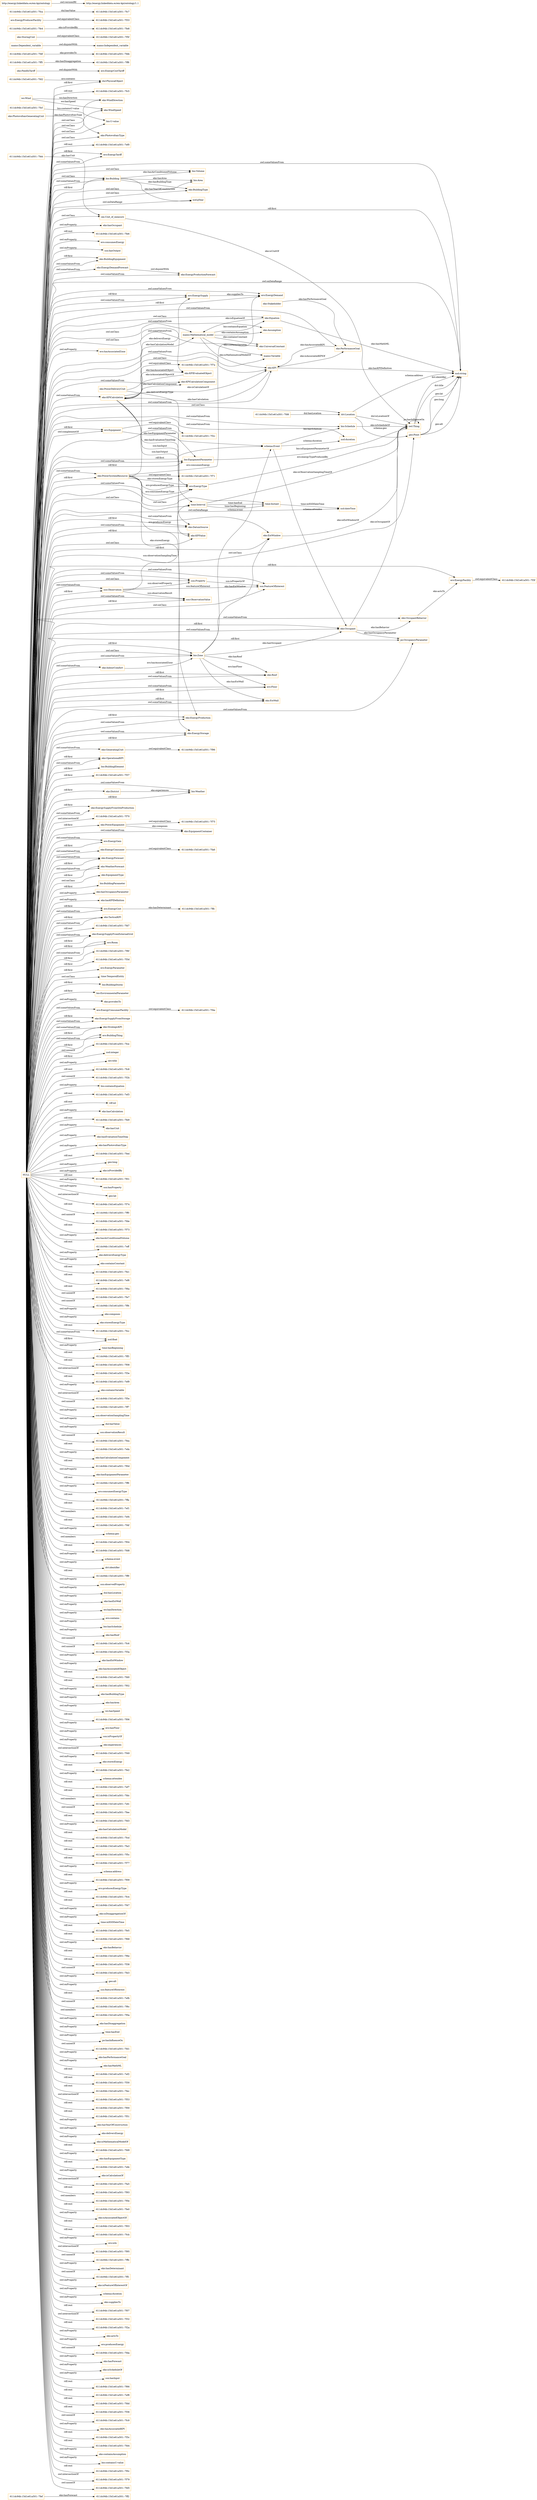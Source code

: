 digraph ar2dtool_diagram { 
rankdir=LR;
size="1501"
node [shape = rectangle, color="orange"]; "-611dc94b:15d1e61a501:-7ff2" "ero:EnergyTariff" "eko:BuildingType" "eko:FeedInTariff" "eko:PhotovoltaicGeneratingUnit" "eko:BuildingEquipment" "eko:EnergyDemandForecast" "-611dc94b:15d1e61a501:-7f71" "bio:Volume" "eko:EnergyProductionForecast" "eko:PowerSystemResource" "-611dc94b:15d1e61a501:-7ff8" "eko:GeneratingUnit" "eko:Roof" "eko:OperationalKPI" "eko:KPICalculationComponent" "bio:BuildingElement" "-611dc94b:15d1e61a501:-7fdf" "ero:EnergySupply" "-611dc94b:15d1e61a501:-7f37" "mamo:Independent_variable" "eko:StoringUnit" "bio:Weather" "eko:EnergySupplyFromSiteProduction" "ssn:ObservationValue" "dul:PhysicalObject" "eko:OccupantBehavior" "eko:PowerEquipment" "ero:EnergyGain" "eko:PowerDeliveryUnit" "eko:EnergyConsumer" "-611dc94b:15d1e61a501:-7f5f" "-611dc94b:15d1e61a501:-7f4a" "eko:EnergyForecast" "eko:WeatherForecast" "eko:KPICalculation" "-611dc94b:15d1e61a501:-7fef" "time:Instant" "-611dc94b:15d1e61a501:-7fe8" "eko:KPI" "eko:EquipmentType" "eko:District" "bio:BuildingParameter" "ero:EnergyProducerFacility" "-611dc94b:15d1e61a501:-7fcf" "wo:Wind" "eko:Equation" "bio:Building" "-611dc94b:15d1e61a501:-7fa6" "eko:WindDirection" "eko:DatumSource" "om:Unit_of_measure" "schema:Event" "ero:EnergyType" "eko:IndoorComfort" "ero:EnergyDemand" "ero:EnergyCost" "-611dc94b:15d1e61a501:-7feb" "eko:TacticalKPI" "-611dc94b:15d1e61a501:-7f7a" "ero:Floor" "-611dc94b:15d1e61a501:-7fd6" "-611dc94b:15d1e61a501:-7f96" "-611dc94b:15d1e61a501:-7fca" "bio:U-value" "bio:Area" "-611dc94b:15d1e61a501:-7ffc" "eko:EnergySupplyFromExternalGrid" "bio:Schedule" "-611dc94b:15d1e61a501:-7f2c" "eko:Assumption" "eko:PerformanceGoal" "mamo:Variable" "eko:ExtWindow" "-611dc94b:15d1e61a501:-7fdb" "ero:Room" "eko:Stakeholder" "eko:KPIEvaluatedObject" "-611dc94b:15d1e61a501:-7f6f" "bio:EquipmentParameter" "owl:Thing" "-611dc94b:15d1e61a501:-7f3d" "ero:EnergyParameter" "ssn:Property" "-611dc94b:15d1e61a501:-7f75" "eko:EquipmentContainer" "eko:EnergyProduction" "eko:UniversalConstant" "eko:ExtWall" "-611dc94b:15d1e61a501:-7fe4" "time:TemporalEntity" "bio:BuildingStorey" "ero:EnergyFacility" "bio:EnvironmentalParameter" "eko:PhotovoltaicType" "eko:WindSpeed" "eko:KPIValue" "ero:EnergyConsumerFacility" "-611dc94b:15d1e61a501:-7ff5" "geo:Point" "-611dc94b:15d1e61a501:-7f3f" "ssn:FeatureOfInterest" "ero:EnergyCostTariff" "po:OccupancyParameter" "dct:Location" "eko:EnergySupplyFromStorage" "-611dc94b:15d1e61a501:-7fd2" "mamo:Mathematical_model" "ero:Equipment" "eko:StrategicKPI" "bio:Zone" "-611dc94b:15d1e61a501:-7f33" "ssn:Observation" "ero:BuildingThing" "eko:EnergyStorage" "time:Interval" "eko:Occupant" "mamo:Dependent_variable" ; /*classes style*/
	"ero:EnergyProducerFacility" -> "-611dc94b:15d1e61a501:-7f33" [ label = "owl:equivalentClass" ];
	"eko:StoringUnit" -> "-611dc94b:15d1e61a501:-7f5f" [ label = "owl:equivalentClass" ];
	"eko:EnergyConsumer" -> "-611dc94b:15d1e61a501:-7fa6" [ label = "owl:equivalentClass" ];
	"eko:GeneratingUnit" -> "-611dc94b:15d1e61a501:-7f96" [ label = "owl:equivalentClass" ];
	"NULL" -> "-611dc94b:15d1e61a501:-7fce" [ label = "owl:unionOf" ];
	"NULL" -> "xsd:integer" [ label = "rdf:first" ];
	"NULL" -> "time:Interval" [ label = "owl:onClass" ];
	"NULL" -> "dct:title" [ label = "owl:onProperty" ];
	"NULL" -> "eko:EnergySupplyFromSiteProduction" [ label = "rdf:first" ];
	"NULL" -> "bio:Weather" [ label = "rdf:first" ];
	"NULL" -> "-611dc94b:15d1e61a501:-7fc8" [ label = "rdf:rest" ];
	"NULL" -> "eko:Roof" [ label = "rdf:first" ];
	"NULL" -> "-611dc94b:15d1e61a501:-7f2b" [ label = "owl:unionOf" ];
	"NULL" -> "bio:Zone" [ label = "rdf:first" ];
	"NULL" -> "ero:Floor" [ label = "owl:someValuesFrom" ];
	"NULL" -> "bio:containsEquation" [ label = "owl:onProperty" ];
	"NULL" -> "-611dc94b:15d1e61a501:-7ef3" [ label = "rdf:rest" ];
	"NULL" -> "rdf:nil" [ label = "rdf:rest" ];
	"NULL" -> "eko:hasCalculation" [ label = "owl:onProperty" ];
	"NULL" -> "-611dc94b:15d1e61a501:-7fe9" [ label = "rdf:rest" ];
	"NULL" -> "eko:hasUnit" [ label = "owl:onProperty" ];
	"NULL" -> "eko:hasEvaluationTimeStep" [ label = "owl:onProperty" ];
	"NULL" -> "eko:hasPhotovoltaicType" [ label = "owl:onProperty" ];
	"NULL" -> "-611dc94b:15d1e61a501:-7fed" [ label = "rdf:rest" ];
	"NULL" -> "eko:StrategicKPI" [ label = "owl:someValuesFrom" ];
	"NULL" -> "ero:EnergyParameter" [ label = "rdf:first" ];
	"NULL" -> "geo:long" [ label = "owl:onProperty" ];
	"NULL" -> "eko:isProvidedBy" [ label = "owl:onProperty" ];
	"NULL" -> "-611dc94b:15d1e61a501:-7f01" [ label = "rdf:rest" ];
	"NULL" -> "ssn:hasProperty" [ label = "owl:onProperty" ];
	"NULL" -> "ero:Room" [ label = "rdf:first" ];
	"NULL" -> "geo:lat" [ label = "owl:onProperty" ];
	"NULL" -> "eko:BuildingEquipment" [ label = "rdf:first" ];
	"NULL" -> "bio:U-value" [ label = "owl:onClass" ];
	"NULL" -> "-611dc94b:15d1e61a501:-7f74" [ label = "owl:intersectionOf" ];
	"NULL" -> "eko:BuildingType" [ label = "owl:onClass" ];
	"NULL" -> "-611dc94b:15d1e61a501:-7ff0" [ label = "rdf:rest" ];
	"NULL" -> "-611dc94b:15d1e61a501:-7fde" [ label = "owl:unionOf" ];
	"NULL" -> "-611dc94b:15d1e61a501:-7f73" [ label = "rdf:rest" ];
	"NULL" -> "eko:hasAirConditionedVolume" [ label = "owl:onProperty" ];
	"NULL" -> "-611dc94b:15d1e61a501:-7eff" [ label = "rdf:rest" ];
	"NULL" -> "eko:deliversEnergyType" [ label = "owl:onProperty" ];
	"NULL" -> "eko:Roof" [ label = "owl:someValuesFrom" ];
	"NULL" -> "eko:WeatherForecast" [ label = "owl:someValuesFrom" ];
	"NULL" -> "ero:BuildingThing" [ label = "owl:someValuesFrom" ];
	"NULL" -> "bio:BuildingElement" [ label = "rdf:first" ];
	"NULL" -> "eko:containsConstant" [ label = "owl:onProperty" ];
	"NULL" -> "eko:EnergyProduction" [ label = "owl:someValuesFrom" ];
	"NULL" -> "-611dc94b:15d1e61a501:-7fe1" [ label = "rdf:rest" ];
	"NULL" -> "eko:KPI" [ label = "owl:someValuesFrom" ];
	"NULL" -> "-611dc94b:15d1e61a501:-7ef6" [ label = "rdf:rest" ];
	"NULL" -> "eko:StrategicKPI" [ label = "rdf:first" ];
	"NULL" -> "ero:Equipment" [ label = "owl:complementOf" ];
	"NULL" -> "-611dc94b:15d1e61a501:-7f6a" [ label = "rdf:rest" ];
	"NULL" -> "-611dc94b:15d1e61a501:-7fe7" [ label = "owl:unionOf" ];
	"NULL" -> "ero:EnergyCost" [ label = "rdf:first" ];
	"NULL" -> "eko:Occupant" [ label = "rdf:first" ];
	"NULL" -> "-611dc94b:15d1e61a501:-7ff4" [ label = "owl:unionOf" ];
	"NULL" -> "eko:composes" [ label = "owl:onProperty" ];
	"NULL" -> "eko:storesEnergyType" [ label = "owl:onProperty" ];
	"NULL" -> "-611dc94b:15d1e61a501:-7fcc" [ label = "rdf:rest" ];
	"NULL" -> "dul:PhysicalObject" [ label = "rdf:first" ];
	"NULL" -> "xsd:float" [ label = "owl:someValuesFrom" ];
	"NULL" -> "xsd:float" [ label = "rdf:first" ];
	"NULL" -> "time:hasBeginning" [ label = "owl:onProperty" ];
	"NULL" -> "-611dc94b:15d1e61a501:-7ff3" [ label = "rdf:rest" ];
	"NULL" -> "-611dc94b:15d1e61a501:-7f08" [ label = "rdf:rest" ];
	"NULL" -> "ssn:FeatureOfInterest" [ label = "owl:onClass" ];
	"NULL" -> "eko:TacticalKPI" [ label = "rdf:first" ];
	"NULL" -> "-611dc94b:15d1e61a501:-7f3e" [ label = "owl:intersectionOf" ];
	"NULL" -> "-611dc94b:15d1e61a501:-7ef9" [ label = "rdf:rest" ];
	"NULL" -> "eko:containsVariable" [ label = "owl:onProperty" ];
	"NULL" -> "-611dc94b:15d1e61a501:-7f5e" [ label = "owl:intersectionOf" ];
	"NULL" -> "eko:DatumSource" [ label = "rdf:first" ];
	"NULL" -> "-611dc94b:15d1e61a501:-7f6f" [ label = "rdf:first" ];
	"NULL" -> "-611dc94b:15d1e61a501:-7ff7" [ label = "owl:unionOf" ];
	"NULL" -> "ssn:observationSamplingTime" [ label = "owl:onProperty" ];
	"NULL" -> "dul:hasValue" [ label = "owl:onProperty" ];
	"NULL" -> "eko:EnergyForecast" [ label = "owl:someValuesFrom" ];
	"NULL" -> "ssn:observationResult" [ label = "owl:onProperty" ];
	"NULL" -> "-611dc94b:15d1e61a501:-7fea" [ label = "owl:unionOf" ];
	"NULL" -> "-611dc94b:15d1e61a501:-7efa" [ label = "rdf:rest" ];
	"NULL" -> "eko:IndoorComfort" [ label = "owl:someValuesFrom" ];
	"NULL" -> "eko:hasCalculationComponent" [ label = "owl:onProperty" ];
	"NULL" -> "-611dc94b:15d1e61a501:-7f0d" [ label = "rdf:rest" ];
	"NULL" -> "eko:hasEquipmentParameter" [ label = "owl:onProperty" ];
	"NULL" -> "eko:PhotovoltaicType" [ label = "owl:onClass" ];
	"NULL" -> "-611dc94b:15d1e61a501:-7ff6" [ label = "rdf:rest" ];
	"NULL" -> "ero:consumesEnergyType" [ label = "owl:onProperty" ];
	"NULL" -> "-611dc94b:15d1e61a501:-7ffa" [ label = "rdf:rest" ];
	"NULL" -> "geo:Point" [ label = "owl:onClass" ];
	"NULL" -> "eko:KPICalculation" [ label = "owl:someValuesFrom" ];
	"NULL" -> "dct:Location" [ label = "owl:onClass" ];
	"NULL" -> "-611dc94b:15d1e61a501:-7ef1" [ label = "rdf:rest" ];
	"NULL" -> "-611dc94b:15d1e61a501:-7ef4" [ label = "owl:members" ];
	"NULL" -> "eko:EnergySupplyFromExternalGrid" [ label = "owl:someValuesFrom" ];
	"NULL" -> "-611dc94b:15d1e61a501:-7f4f" [ label = "rdf:rest" ];
	"NULL" -> "eko:Assumption" [ label = "owl:someValuesFrom" ];
	"NULL" -> "schema:geo" [ label = "owl:onProperty" ];
	"NULL" -> "ero:EnergySupply" [ label = "owl:someValuesFrom" ];
	"NULL" -> "bio:EquipmentParameter" [ label = "rdf:first" ];
	"NULL" -> "-611dc94b:15d1e61a501:-7f04" [ label = "owl:members" ];
	"NULL" -> "ssn:Observation" [ label = "rdf:first" ];
	"NULL" -> "ero:Floor" [ label = "rdf:first" ];
	"NULL" -> "eko:EquipmentType" [ label = "owl:onClass" ];
	"NULL" -> "-611dc94b:15d1e61a501:-7fd8" [ label = "rdf:rest" ];
	"NULL" -> "schema:event" [ label = "owl:onProperty" ];
	"NULL" -> "dct:identifier" [ label = "owl:onProperty" ];
	"NULL" -> "ssn:Property" [ label = "owl:someValuesFrom" ];
	"NULL" -> "eko:ExtWall" [ label = "rdf:first" ];
	"NULL" -> "eko:KPI" [ label = "owl:onClass" ];
	"NULL" -> "-611dc94b:15d1e61a501:-7ff9" [ label = "rdf:rest" ];
	"NULL" -> "eko:EnergySupplyFromStorage" [ label = "rdf:first" ];
	"NULL" -> "ssn:observedProperty" [ label = "owl:onProperty" ];
	"NULL" -> "dul:hasLocation" [ label = "owl:onProperty" ];
	"NULL" -> "eko:EnergyProduction" [ label = "rdf:first" ];
	"NULL" -> "eko:hasExtWall" [ label = "owl:onProperty" ];
	"NULL" -> "wo:hasDirection" [ label = "owl:onProperty" ];
	"NULL" -> "eko:OperationalKPI" [ label = "rdf:first" ];
	"NULL" -> "ero:EnergySupply" [ label = "rdf:first" ];
	"NULL" -> "xsd:string" [ label = "owl:someValuesFrom" ];
	"NULL" -> "eko:PowerSystemResource" [ label = "rdf:first" ];
	"NULL" -> "ero:contains" [ label = "owl:onProperty" ];
	"NULL" -> "bio:hasSchedule" [ label = "owl:onProperty" ];
	"NULL" -> "eko:hasRoof" [ label = "owl:onProperty" ];
	"NULL" -> "-611dc94b:15d1e61a501:-7fc6" [ label = "owl:unionOf" ];
	"NULL" -> "-611dc94b:15d1e61a501:-7f3a" [ label = "owl:unionOf" ];
	"NULL" -> "eko:hasExtWindow" [ label = "owl:onProperty" ];
	"NULL" -> "eko:hasAssociatedObject" [ label = "owl:onProperty" ];
	"NULL" -> "eko:ExtWall" [ label = "owl:someValuesFrom" ];
	"NULL" -> "-611dc94b:15d1e61a501:-7fd0" [ label = "rdf:rest" ];
	"NULL" -> "-611dc94b:15d1e61a501:-7f02" [ label = "rdf:rest" ];
	"NULL" -> "ero:BuildingThing" [ label = "rdf:first" ];
	"NULL" -> "xsd:string" [ label = "rdf:first" ];
	"NULL" -> "eko:hasBuildingType" [ label = "owl:onProperty" ];
	"NULL" -> "eko:hasArea" [ label = "owl:onProperty" ];
	"NULL" -> "ssn:ObservationValue" [ label = "owl:someValuesFrom" ];
	"NULL" -> "eko:KPIEvaluatedObject" [ label = "owl:onClass" ];
	"NULL" -> "wo:hasSpeed" [ label = "owl:onProperty" ];
	"NULL" -> "ero:Equipment" [ label = "rdf:first" ];
	"NULL" -> "ero:EnergyConsumerFacility" [ label = "owl:someValuesFrom" ];
	"NULL" -> "-611dc94b:15d1e61a501:-7f06" [ label = "rdf:rest" ];
	"NULL" -> "ero:hasFloor" [ label = "owl:onProperty" ];
	"NULL" -> "ssn:isPropertyOf" [ label = "owl:onProperty" ];
	"NULL" -> "eko:KPIValue" [ label = "rdf:first" ];
	"NULL" -> "eko:experiences" [ label = "owl:onProperty" ];
	"NULL" -> "-611dc94b:15d1e61a501:-7f49" [ label = "owl:intersectionOf" ];
	"NULL" -> "eko:storesEnergy" [ label = "owl:onProperty" ];
	"NULL" -> "-611dc94b:15d1e61a501:-7fe2" [ label = "rdf:rest" ];
	"NULL" -> "schema:attendee" [ label = "owl:onProperty" ];
	"NULL" -> "ero:Room" [ label = "owl:someValuesFrom" ];
	"NULL" -> "-611dc94b:15d1e61a501:-7ef7" [ label = "rdf:rest" ];
	"NULL" -> "-611dc94b:15d1e61a501:-7fdc" [ label = "rdf:rest" ];
	"NULL" -> "-611dc94b:15d1e61a501:-7efc" [ label = "owl:members" ];
	"NULL" -> "po:OccupancyParameter" [ label = "owl:someValuesFrom" ];
	"NULL" -> "-611dc94b:15d1e61a501:-7fee" [ label = "owl:unionOf" ];
	"NULL" -> "eko:DatumSource" [ label = "owl:someValuesFrom" ];
	"NULL" -> "om:Unit_of_measure" [ label = "owl:onClass" ];
	"NULL" -> "-611dc94b:15d1e61a501:-7fd3" [ label = "rdf:rest" ];
	"NULL" -> "eko:hasCalculationModel" [ label = "owl:onProperty" ];
	"NULL" -> "eko:PowerSystemResource" [ label = "owl:someValuesFrom" ];
	"NULL" -> "eko:KPICalculationComponent" [ label = "owl:someValuesFrom" ];
	"NULL" -> "-611dc94b:15d1e61a501:-7fcd" [ label = "rdf:rest" ];
	"NULL" -> "time:Instant" [ label = "owl:onClass" ];
	"NULL" -> "-611dc94b:15d1e61a501:-7fa3" [ label = "rdf:rest" ];
	"NULL" -> "-611dc94b:15d1e61a501:-7f5c" [ label = "rdf:rest" ];
	"NULL" -> "-611dc94b:15d1e61a501:-7f3d" [ label = "rdf:first" ];
	"NULL" -> "-611dc94b:15d1e61a501:-7f77" [ label = "rdf:rest" ];
	"NULL" -> "schema:address" [ label = "owl:onProperty" ];
	"NULL" -> "eko:EnergyStorage" [ label = "rdf:first" ];
	"NULL" -> "-611dc94b:15d1e61a501:-7f09" [ label = "rdf:rest" ];
	"NULL" -> "ero:producesEnergyType" [ label = "owl:onProperty" ];
	"NULL" -> "-611dc94b:15d1e61a501:-7fc4" [ label = "rdf:rest" ];
	"NULL" -> "eko:EnergyForecast" [ label = "rdf:first" ];
	"NULL" -> "-611dc94b:15d1e61a501:-7f47" [ label = "rdf:rest" ];
	"NULL" -> "eko:EnergySupplyFromStorage" [ label = "owl:someValuesFrom" ];
	"NULL" -> "eko:EnergyStorage" [ label = "owl:someValuesFrom" ];
	"NULL" -> "eko:isDisaggregationOf" [ label = "owl:onProperty" ];
	"NULL" -> "ero:EnergyDemand" [ label = "rdf:first" ];
	"NULL" -> "ero:EnergyFacility" [ label = "rdf:first" ];
	"NULL" -> "time:inXSDDateTime" [ label = "owl:onProperty" ];
	"NULL" -> "ero:EnergyGain" [ label = "owl:someValuesFrom" ];
	"NULL" -> "-611dc94b:15d1e61a501:-7fe5" [ label = "rdf:rest" ];
	"NULL" -> "eko:OperationalKPI" [ label = "owl:someValuesFrom" ];
	"NULL" -> "-611dc94b:15d1e61a501:-7f68" [ label = "rdf:rest" ];
	"NULL" -> "schema:Event" [ label = "rdf:first" ];
	"NULL" -> "eko:hasBehavior" [ label = "owl:onProperty" ];
	"NULL" -> "-611dc94b:15d1e61a501:-7f6e" [ label = "rdf:rest" ];
	"NULL" -> "eko:Occupant" [ label = "owl:someValuesFrom" ];
	"NULL" -> "-611dc94b:15d1e61a501:-7f38" [ label = "rdf:rest" ];
	"NULL" -> "eko:PerformanceGoal" [ label = "owl:someValuesFrom" ];
	"NULL" -> "ssn:ObservationValue" [ label = "rdf:first" ];
	"NULL" -> "-611dc94b:15d1e61a501:-7fe3" [ label = "owl:unionOf" ];
	"NULL" -> "mamo:Variable" [ label = "owl:someValuesFrom" ];
	"NULL" -> "bio:BuildingParameter" [ label = "rdf:first" ];
	"NULL" -> "geo:alt" [ label = "owl:onProperty" ];
	"NULL" -> "ssn:featureOfInterest" [ label = "owl:onProperty" ];
	"NULL" -> "-611dc94b:15d1e61a501:-7efb" [ label = "rdf:rest" ];
	"NULL" -> "-611dc94b:15d1e61a501:-7f6c" [ label = "owl:unionOf" ];
	"NULL" -> "-611dc94b:15d1e61a501:-7f0a" [ label = "owl:members" ];
	"NULL" -> "eko:hasDisaggregation" [ label = "owl:onProperty" ];
	"NULL" -> "time:hasEnd" [ label = "owl:onProperty" ];
	"NULL" -> "po:hasInfluenceOn" [ label = "owl:onProperty" ];
	"NULL" -> "-611dc94b:15d1e61a501:-7fd1" [ label = "owl:unionOf" ];
	"NULL" -> "ero:EnergyType" [ label = "owl:someValuesFrom" ];
	"NULL" -> "ero:EnergyGain" [ label = "rdf:first" ];
	"NULL" -> "eko:hasPerformanceGoal" [ label = "owl:onProperty" ];
	"NULL" -> "eko:hasMathML" [ label = "owl:onProperty" ];
	"NULL" -> "-611dc94b:15d1e61a501:-7ef2" [ label = "rdf:rest" ];
	"NULL" -> "eko:EnergyProductionForecast" [ label = "owl:someValuesFrom" ];
	"NULL" -> "-611dc94b:15d1e61a501:-7f30" [ label = "rdf:rest" ];
	"NULL" -> "eko:EquipmentContainer" [ label = "owl:someValuesFrom" ];
	"NULL" -> "ssn:Property" [ label = "owl:onClass" ];
	"NULL" -> "-611dc94b:15d1e61a501:-7fec" [ label = "rdf:rest" ];
	"NULL" -> "time:TemporalEntity" [ label = "owl:onClass" ];
	"NULL" -> "eko:WindSpeed" [ label = "owl:onClass" ];
	"NULL" -> "eko:TacticalKPI" [ label = "owl:someValuesFrom" ];
	"NULL" -> "-611dc94b:15d1e61a501:-7f53" [ label = "owl:intersectionOf" ];
	"NULL" -> "-611dc94b:15d1e61a501:-7f00" [ label = "rdf:rest" ];
	"NULL" -> "-611dc94b:15d1e61a501:-7f51" [ label = "rdf:rest" ];
	"NULL" -> "eko:hasYearOfConstruction" [ label = "owl:onProperty" ];
	"NULL" -> "eko:EnergyConsumer" [ label = "owl:someValuesFrom" ];
	"NULL" -> "eko:deliversEnergy" [ label = "owl:onProperty" ];
	"NULL" -> "xsd:duration" [ label = "owl:someValuesFrom" ];
	"NULL" -> "eko:isMathematicalModelOf" [ label = "owl:onProperty" ];
	"NULL" -> "-611dc94b:15d1e61a501:-7fd9" [ label = "rdf:rest" ];
	"NULL" -> "eko:hasEquipmentType" [ label = "owl:onProperty" ];
	"NULL" -> "mamo:Mathematical_model" [ label = "owl:onClass" ];
	"NULL" -> "-611dc94b:15d1e61a501:-7efe" [ label = "rdf:rest" ];
	"NULL" -> "eko:isCalculationOf" [ label = "owl:onProperty" ];
	"NULL" -> "bio:Area" [ label = "owl:onClass" ];
	"NULL" -> "schema:Event" [ label = "owl:someValuesFrom" ];
	"NULL" -> "-611dc94b:15d1e61a501:-7fa5" [ label = "owl:intersectionOf" ];
	"NULL" -> "-611dc94b:15d1e61a501:-7f93" [ label = "rdf:rest" ];
	"NULL" -> "-611dc94b:15d1e61a501:-7f0e" [ label = "owl:members" ];
	"NULL" -> "-611dc94b:15d1e61a501:-7fe0" [ label = "rdf:rest" ];
	"NULL" -> "bio:Volume" [ label = "owl:onClass" ];
	"NULL" -> "eko:OccupantBehavior" [ label = "owl:someValuesFrom" ];
	"NULL" -> "eko:isAssociatedObjectOf" [ label = "owl:onProperty" ];
	"NULL" -> "bio:Building" [ label = "owl:someValuesFrom" ];
	"NULL" -> "ero:EnergyTariff" [ label = "rdf:first" ];
	"NULL" -> "bio:Weather" [ label = "owl:someValuesFrom" ];
	"NULL" -> "eko:GeneratingUnit" [ label = "owl:someValuesFrom" ];
	"NULL" -> "eko:PowerEquipment" [ label = "rdf:first" ];
	"NULL" -> "-611dc94b:15d1e61a501:-7f03" [ label = "rdf:rest" ];
	"NULL" -> "-611dc94b:15d1e61a501:-7fcb" [ label = "rdf:rest" ];
	"NULL" -> "ero:isIn" [ label = "owl:onProperty" ];
	"NULL" -> "eko:WindDirection" [ label = "owl:onClass" ];
	"NULL" -> "eko:KPIValue" [ label = "owl:onClass" ];
	"NULL" -> "eko:ExtWindow" [ label = "rdf:first" ];
	"NULL" -> "bio:Zone" [ label = "owl:onClass" ];
	"NULL" -> "-611dc94b:15d1e61a501:-7f95" [ label = "owl:intersectionOf" ];
	"NULL" -> "-611dc94b:15d1e61a501:-7ffb" [ label = "owl:unionOf" ];
	"NULL" -> "bio:Building" [ label = "rdf:first" ];
	"NULL" -> "eko:hasDeterminant" [ label = "owl:onProperty" ];
	"NULL" -> "-611dc94b:15d1e61a501:-7ff1" [ label = "owl:unionOf" ];
	"NULL" -> "eko:isFeatureOfInterestOf" [ label = "owl:onProperty" ];
	"NULL" -> "eko:BuildingEquipment" [ label = "owl:someValuesFrom" ];
	"NULL" -> "schema:duration" [ label = "owl:onProperty" ];
	"NULL" -> "eko:suppliesTo" [ label = "owl:onProperty" ];
	"NULL" -> "-611dc94b:15d1e61a501:-7f07" [ label = "rdf:rest" ];
	"NULL" -> "-611dc94b:15d1e61a501:-7f32" [ label = "owl:intersectionOf" ];
	"NULL" -> "-611dc94b:15d1e61a501:-7f2a" [ label = "rdf:rest" ];
	"NULL" -> "eko:actsTo" [ label = "owl:onProperty" ];
	"NULL" -> "ero:producesEnergy" [ label = "owl:onProperty" ];
	"NULL" -> "-611dc94b:15d1e61a501:-7fda" [ label = "owl:unionOf" ];
	"NULL" -> "-611dc94b:15d1e61a501:-7f37" [ label = "rdf:first" ];
	"NULL" -> "eko:hasForecast" [ label = "owl:onProperty" ];
	"NULL" -> "ero:EnergyCost" [ label = "owl:someValuesFrom" ];
	"NULL" -> "eko:isScheduleOf" [ label = "owl:onProperty" ];
	"NULL" -> "ssn:hasInput" [ label = "owl:onProperty" ];
	"NULL" -> "-611dc94b:15d1e61a501:-7f66" [ label = "rdf:rest" ];
	"NULL" -> "-611dc94b:15d1e61a501:-7ef8" [ label = "rdf:rest" ];
	"NULL" -> "-611dc94b:15d1e61a501:-7fdd" [ label = "rdf:rest" ];
	"NULL" -> "xsd:dateTime" [ label = "owl:onDataRange" ];
	"NULL" -> "eko:EnergySupplyFromSiteProduction" [ label = "owl:someValuesFrom" ];
	"NULL" -> "ero:EnergyDemand" [ label = "owl:someValuesFrom" ];
	"NULL" -> "eko:ExtWindow" [ label = "owl:someValuesFrom" ];
	"NULL" -> "eko:WeatherForecast" [ label = "rdf:first" ];
	"NULL" -> "-611dc94b:15d1e61a501:-7f36" [ label = "rdf:rest" ];
	"NULL" -> "-611dc94b:15d1e61a501:-7fc9" [ label = "owl:unionOf" ];
	"NULL" -> "eko:hasAssociatedKPI" [ label = "owl:onProperty" ];
	"NULL" -> "ssn:Observation" [ label = "owl:someValuesFrom" ];
	"NULL" -> "-611dc94b:15d1e61a501:-7f3c" [ label = "rdf:rest" ];
	"NULL" -> "-611dc94b:15d1e61a501:-7fd4" [ label = "rdf:rest" ];
	"NULL" -> "eko:District" [ label = "rdf:first" ];
	"NULL" -> "eko:containsAssumption" [ label = "owl:onProperty" ];
	"NULL" -> "bio:containsU-value" [ label = "owl:onProperty" ];
	"NULL" -> "-611dc94b:15d1e61a501:-7f0c" [ label = "rdf:rest" ];
	"NULL" -> "-611dc94b:15d1e61a501:-7f79" [ label = "owl:intersectionOf" ];
	"NULL" -> "-611dc94b:15d1e61a501:-7fd5" [ label = "owl:unionOf" ];
	"NULL" -> "bio:BuildingStorey" [ label = "rdf:first" ];
	"NULL" -> "bio:EquipmentParameter" [ label = "owl:someValuesFrom" ];
	"NULL" -> "bio:EnvironmentalParameter" [ label = "rdf:first" ];
	"NULL" -> "-611dc94b:15d1e61a501:-7fc5" [ label = "rdf:rest" ];
	"NULL" -> "po:OccupancyParameter" [ label = "rdf:first" ];
	"NULL" -> "-611dc94b:15d1e61a501:-7ef0" [ label = "rdf:rest" ];
	"NULL" -> "eko:EnergySupplyFromExternalGrid" [ label = "rdf:first" ];
	"NULL" -> "eko:Equation" [ label = "owl:onClass" ];
	"NULL" -> "eko:hasOccupant" [ label = "owl:onProperty" ];
	"NULL" -> "ero:EnergyTariff" [ label = "owl:someValuesFrom" ];
	"NULL" -> "-611dc94b:15d1e61a501:-7fe6" [ label = "rdf:rest" ];
	"NULL" -> "ero:consumesEnergy" [ label = "owl:onProperty" ];
	"NULL" -> "bio:Schedule" [ label = "owl:someValuesFrom" ];
	"NULL" -> "ssn:hasOutput" [ label = "owl:onProperty" ];
	"NULL" -> "eko:UniversalConstant" [ label = "owl:someValuesFrom" ];
	"NULL" -> "bio:Building" [ label = "owl:onClass" ];
	"NULL" -> "ssn:FeatureOfInterest" [ label = "owl:someValuesFrom" ];
	"NULL" -> "xsd:string" [ label = "owl:onDataRange" ];
	"NULL" -> "xsd:gYear" [ label = "owl:onDataRange" ];
	"NULL" -> "ero:hasAssociatedZone" [ label = "owl:onProperty" ];
	"NULL" -> "-611dc94b:15d1e61a501:-7f70" [ label = "owl:intersectionOf" ];
	"NULL" -> "eko:EnergyDemandForecast" [ label = "owl:someValuesFrom" ];
	"NULL" -> "eko:hasOccupancyParameter" [ label = "owl:onProperty" ];
	"NULL" -> "eko:hasKPIDefinition" [ label = "owl:onProperty" ];
	"NULL" -> "bio:Zone" [ label = "owl:someValuesFrom" ];
	"NULL" -> "-611dc94b:15d1e61a501:-7fd7" [ label = "rdf:rest" ];
	"NULL" -> "eko:providesTo" [ label = "owl:onProperty" ];
	"ero:EnergyFacility" -> "-611dc94b:15d1e61a501:-7f3f" [ label = "owl:equivalentClass" ];
	"eko:EnergyDemandForecast" -> "eko:EnergyProductionForecast" [ label = "owl:disjointWith" ];
	"http://energy.linkeddata.es/em-kpi/ontology" -> "http://energy.linkeddata.es/em-kpi/ontology/1.1" [ label = "owl:versionIRI" ];
	"eko:FeedInTariff" -> "ero:EnergyCostTariff" [ label = "owl:disjointWith" ];
	"eko:PowerDeliveryUnit" -> "-611dc94b:15d1e61a501:-7f7a" [ label = "owl:equivalentClass" ];
	"ero:EnergyConsumerFacility" -> "-611dc94b:15d1e61a501:-7f4a" [ label = "owl:equivalentClass" ];
	"eko:PowerEquipment" -> "-611dc94b:15d1e61a501:-7f75" [ label = "owl:equivalentClass" ];
	"eko:PowerSystemResource" -> "-611dc94b:15d1e61a501:-7f71" [ label = "owl:equivalentClass" ];
	"mamo:Dependent_variable" -> "mamo:Independent_variable" [ label = "owl:disjointWith" ];
	"ero:Equipment" -> "-611dc94b:15d1e61a501:-7f2c" [ label = "owl:equivalentClass" ];
	"eko:PowerSystemResource" -> "ero:EnergyType" [ label = "eko:storesEnergyType" ];
	"-611dc94b:15d1e61a501:-7feb" -> "om:Unit_of_measure" [ label = "eko:hasUnit" ];
	"eko:PowerSystemResource" -> "ero:EnergyDemand" [ label = "ero:consumesEnergy" ];
	"ero:EnergyType" -> "owl:Thing" [ label = "ero:energyTypeProducedBy" ];
	"ero:EnergySupply" -> "ero:EnergyDemand" [ label = "eko:suppliesTo" ];
	"ssn:Property" -> "ssn:FeatureOfInterest" [ label = "ssn:isPropertyOf" ];
	"time:Interval" -> "time:Instant" [ label = "time:hasEnd" ];
	"time:Interval" -> "owl:Thing" [ label = "eko:isObservationSamplingTimeOf" ];
	"eko:IndoorComfort" -> "bio:Zone" [ label = "ero:hasAssociatedZone" ];
	"mamo:Mathematical_model" -> "eko:UniversalConstant" [ label = "eko:containsConstant" ];
	"time:Interval" -> "time:Instant" [ label = "time:hasBeginning" ];
	"geo:Point" -> "xsd:string" [ label = "geo:long" ];
	"bio:Building" -> "xsd:gYear" [ label = "eko:hasYearOfConstruction" ];
	"schema:Event" -> "bio:Schedule" [ label = "bio:hasSchedule" ];
	"bio:Zone" -> "eko:Occupant" [ label = "eko:hasOccupant" ];
	"eko:Equation" -> "mamo:Mathematical_model" [ label = "eko:isEquationOf" ];
	"bio:Zone" -> "schema:Event" [ label = "schema:event" ];
	"eko:PowerSystemResource" -> "ero:EnergyType" [ label = "ero:producesEnergyType" ];
	"eko:PerformanceGoal" -> "eko:KPI" [ label = "eko:hasAssociatedKPI" ];
	"eko:KPICalculation" -> "eko:DatumSource" [ label = "ssn:hasInput" ];
	"eko:PhotovoltaicGeneratingUnit" -> "eko:PhotovoltaicType" [ label = "eko:hasPhotovoltaicType" ];
	"mamo:Mathematical_model" -> "mamo:Variable" [ label = "eko:containsVariable" ];
	"eko:PowerDeliveryUnit" -> "ero:EnergyType" [ label = "eko:deliversEnergyType" ];
	"wo:Wind" -> "eko:WindSpeed" [ label = "wo:hasSpeed" ];
	"bio:Building" -> "bio:Area" [ label = "eko:hasArea" ];
	"eko:ExtWindow" -> "owl:Thing" [ label = "eko:isExtWindowOf" ];
	"eko:KPIEvaluatedObject" -> "eko:KPICalculation" [ label = "eko:isAssociatedObjectOf" ];
	"eko:KPICalculation" -> "eko:KPI" [ label = "eko:isCalculationOf" ];
	"bio:Zone" -> "eko:ExtWall" [ label = "eko:hasExtWall" ];
	"eko:PowerSystemResource" -> "ero:EnergySupply" [ label = "eko:deliversEnergy" ];
	"ssn:Observation" -> "ssn:FeatureOfInterest" [ label = "ssn:featureOfInterest" ];
	"eko:Equation" -> "xsd:string" [ label = "eko:hasMathML" ];
	"eko:KPICalculation" -> "mamo:Mathematical_model" [ label = "eko:hasCalculationModel" ];
	"ero:Equipment" -> "bio:EquipmentParameter" [ label = "eko:hasEquipmentParameter" ];
	"-611dc94b:15d1e61a501:-7fef" -> "-611dc94b:15d1e61a501:-7ff2" [ label = "eko:hasForecast" ];
	"bio:Zone" -> "eko:Roof" [ label = "eko:hasRoof" ];
	"-611dc94b:15d1e61a501:-7fdf" -> "-611dc94b:15d1e61a501:-7fdb" [ label = "eko:providesTo" ];
	"eko:PowerEquipment" -> "eko:EquipmentContainer" [ label = "eko:composes" ];
	"eko:PowerSystemResource" -> "eko:EnergyStorage" [ label = "eko:storesEnergy" ];
	"-611dc94b:15d1e61a501:-7fca" -> "-611dc94b:15d1e61a501:-7fc7" [ label = "dul:hasValue" ];
	"eko:PowerSystemResource" -> "ero:EnergyType" [ label = "ero:consumesEnergyType" ];
	"-611dc94b:15d1e61a501:-7fd2" -> "dul:PhysicalObject" [ label = "ero:contains" ];
	"eko:Occupant" -> "eko:OccupantBehavior" [ label = "eko:hasBehavior" ];
	"time:Instant" -> "xsd:dateTime" [ label = "time:inXSDDateTime" ];
	"bio:EquipmentParameter" -> "owl:Thing" [ label = "bio:isEquipmentParameterOf" ];
	"eko:KPICalculation" -> "time:Interval" [ label = "eko:hasEvaluationTimeStep" ];
	"bio:Building" -> "eko:BuildingType" [ label = "eko:hasBuildingType" ];
	"om:Unit_of_measure" -> "owl:Thing" [ label = "eko:isUnitOf" ];
	"mamo:Mathematical_model" -> "eko:KPI" [ label = "eko:isMathematicalModelOf" ];
	"mamo:Mathematical_model" -> "eko:Assumption" [ label = "eko:containsAssumption" ];
	"eko:KPICalculation" -> "eko:KPIEvaluatedObject" [ label = "eko:hasAssociatedObject" ];
	"ssn:Observation" -> "time:Interval" [ label = "ssn:observationSamplingTime" ];
	"eko:Occupant" -> "owl:Thing" [ label = "eko:isOccupantOf" ];
	"wo:Wind" -> "eko:WindDirection" [ label = "wo:hasDirection" ];
	"bio:Building" -> "bio:Volume" [ label = "eko:hasAirConditionedVolume" ];
	"owl:Thing" -> "owl:Thing" [ label = "po:hasInfluenceOn" ];
	"eko:KPI" -> "eko:PerformanceGoal" [ label = "eko:isAssociatedKPIOf" ];
	"-611dc94b:15d1e61a501:-7fd6" -> "dct:Location" [ label = "dul:hasLocation" ];
	"eko:PowerSystemResource" -> "eko:EnergyProduction" [ label = "ero:producesEnergy" ];
	"eko:KPICalculation" -> "eko:KPICalculationComponent" [ label = "eko:hasCalculationComponent" ];
	"geo:Point" -> "xsd:string" [ label = "geo:alt" ];
	"dct:Location" -> "owl:Thing" [ label = "dul:isLocationOf" ];
	"schema:Event" -> "xsd:duration" [ label = "schema:duration" ];
	"-611dc94b:15d1e61a501:-7ff5" -> "-611dc94b:15d1e61a501:-7ff8" [ label = "eko:hasDisaggregation" ];
	"dct:Location" -> "xsd:string" [ label = "schema:address" ];
	"eko:Stakeholder" -> "eko:PerformanceGoal" [ label = "eko:hasPerformanceGoal" ];
	"geo:Point" -> "xsd:string" [ label = "geo:lat" ];
	"owl:Thing" -> "xsd:string" [ label = "dct:identifier" ];
	"schema:Event" -> "eko:Occupant" [ label = "schema:attendee" ];
	"ssn:Observation" -> "ssn:Property" [ label = "ssn:observedProperty" ];
	"ssn:Observation" -> "ssn:ObservationValue" [ label = "ssn:observationResult" ];
	"dct:Location" -> "geo:Point" [ label = "schema:geo" ];
	"mamo:Mathematical_model" -> "eko:Equation" [ label = "bio:containsEquation" ];
	"-611dc94b:15d1e61a501:-7fcf" -> "bio:U-value" [ label = "bio:containsU-value" ];
	"ero:EnergyCost" -> "-611dc94b:15d1e61a501:-7ffc" [ label = "eko:hasDeterminant" ];
	"-611dc94b:15d1e61a501:-7fe4" -> "-611dc94b:15d1e61a501:-7fe8" [ label = "eko:isProvidedBy" ];
	"bio:Schedule" -> "owl:Thing" [ label = "eko:isScheduleOf" ];
	"eko:District" -> "bio:Weather" [ label = "eko:experiences" ];
	"bio:Zone" -> "eko:ExtWindow" [ label = "eko:hasExtWindow" ];
	"eko:KPICalculation" -> "eko:KPIValue" [ label = "ssn:hasOutput" ];
	"eko:OccupantBehavior" -> "ero:EnergyFacility" [ label = "eko:actsTo" ];
	"eko:Occupant" -> "po:OccupancyParameter" [ label = "eko:hasOccupancyParameter" ];
	"owl:Thing" -> "xsd:string" [ label = "dct:title" ];
	"eko:KPI" -> "eko:KPICalculation" [ label = "eko:hasCalculation" ];
	"bio:Zone" -> "ero:Floor" [ label = "ero:hasFloor" ];
	"eko:KPI" -> "xsd:string" [ label = "eko:hasKPIDefinition" ];

}
